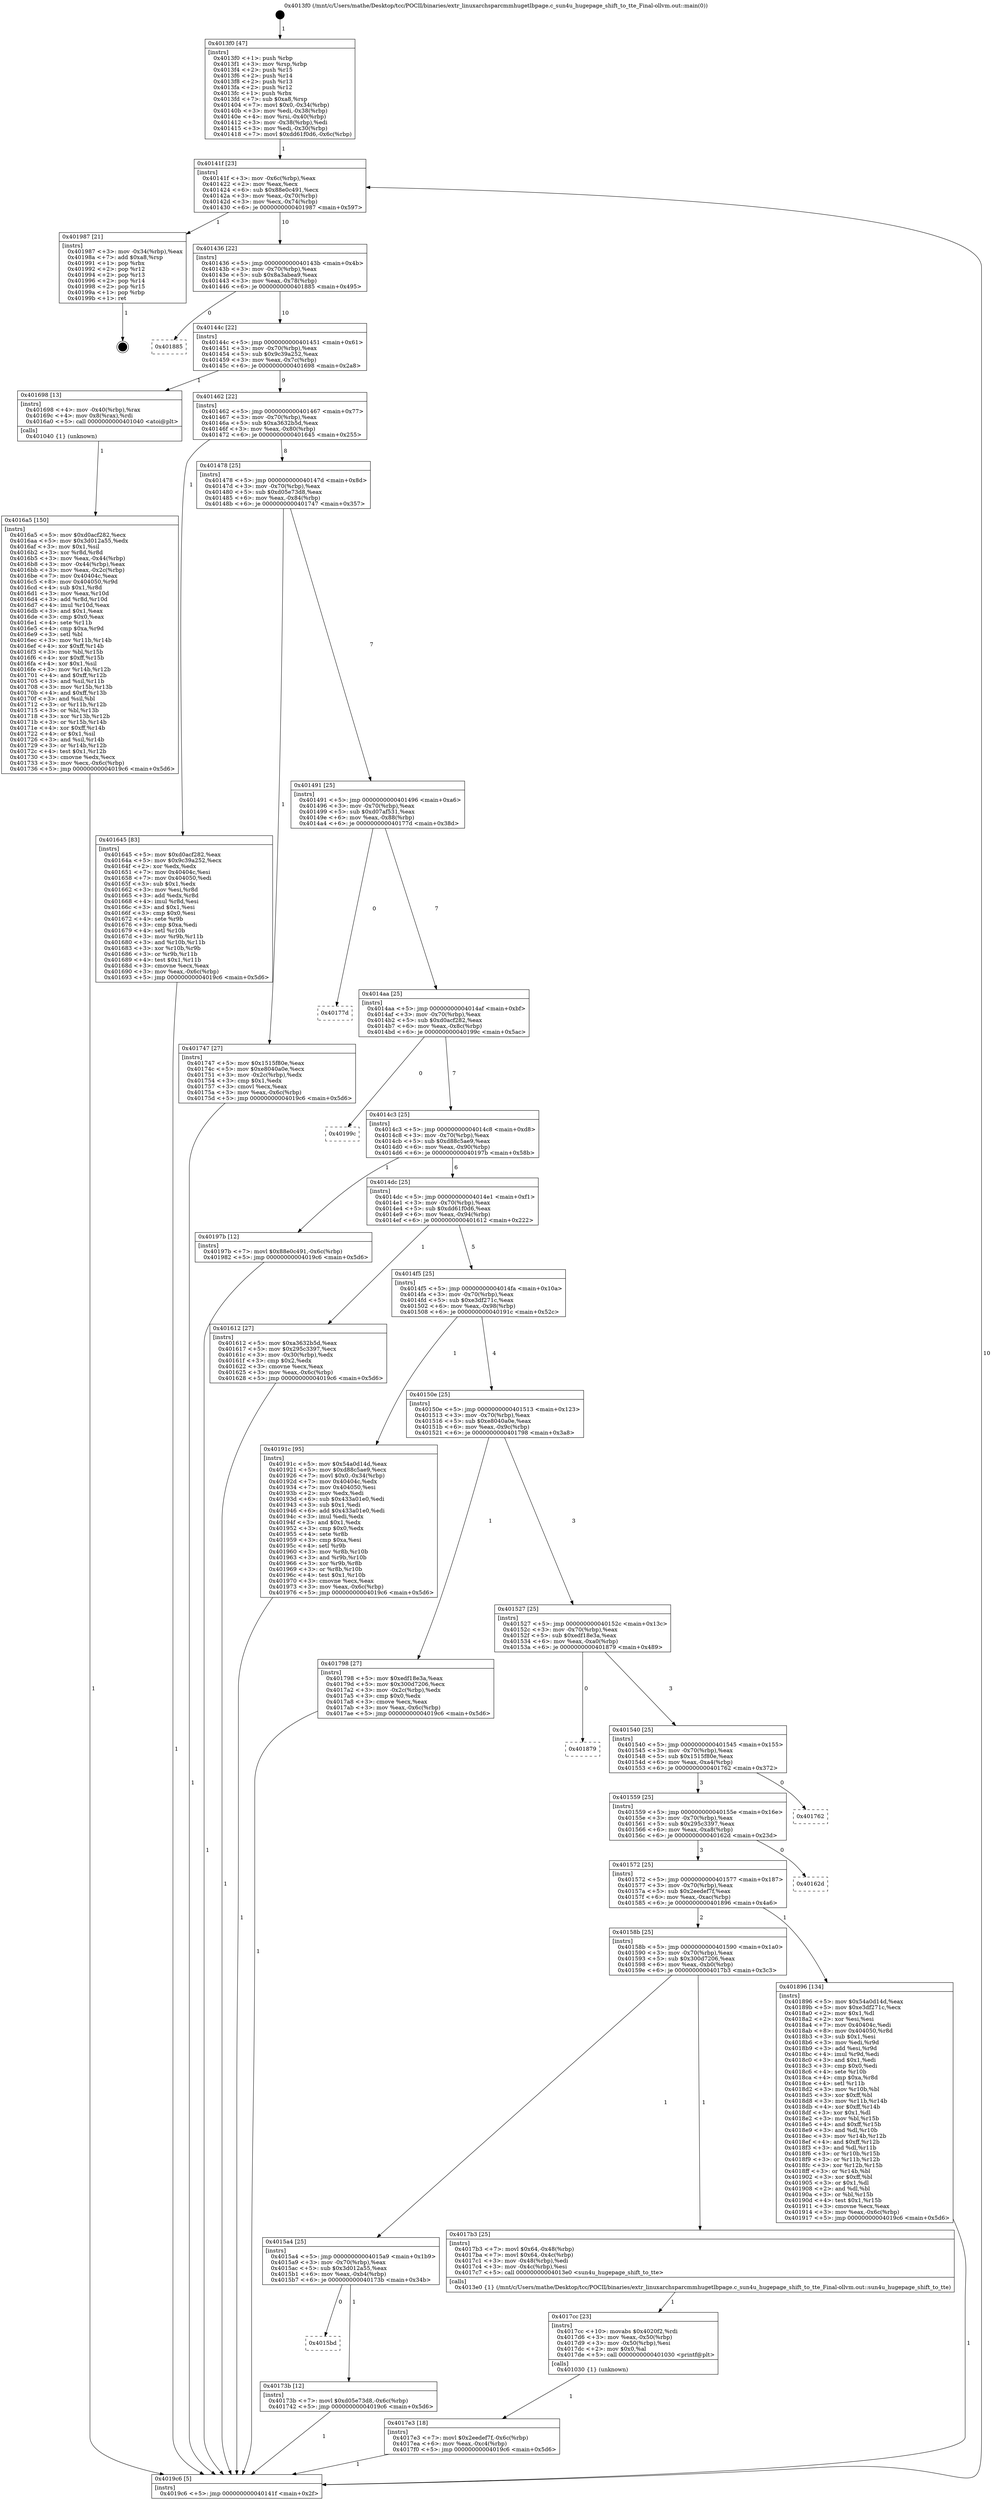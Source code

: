 digraph "0x4013f0" {
  label = "0x4013f0 (/mnt/c/Users/mathe/Desktop/tcc/POCII/binaries/extr_linuxarchsparcmmhugetlbpage.c_sun4u_hugepage_shift_to_tte_Final-ollvm.out::main(0))"
  labelloc = "t"
  node[shape=record]

  Entry [label="",width=0.3,height=0.3,shape=circle,fillcolor=black,style=filled]
  "0x40141f" [label="{
     0x40141f [23]\l
     | [instrs]\l
     &nbsp;&nbsp;0x40141f \<+3\>: mov -0x6c(%rbp),%eax\l
     &nbsp;&nbsp;0x401422 \<+2\>: mov %eax,%ecx\l
     &nbsp;&nbsp;0x401424 \<+6\>: sub $0x88e0c491,%ecx\l
     &nbsp;&nbsp;0x40142a \<+3\>: mov %eax,-0x70(%rbp)\l
     &nbsp;&nbsp;0x40142d \<+3\>: mov %ecx,-0x74(%rbp)\l
     &nbsp;&nbsp;0x401430 \<+6\>: je 0000000000401987 \<main+0x597\>\l
  }"]
  "0x401987" [label="{
     0x401987 [21]\l
     | [instrs]\l
     &nbsp;&nbsp;0x401987 \<+3\>: mov -0x34(%rbp),%eax\l
     &nbsp;&nbsp;0x40198a \<+7\>: add $0xa8,%rsp\l
     &nbsp;&nbsp;0x401991 \<+1\>: pop %rbx\l
     &nbsp;&nbsp;0x401992 \<+2\>: pop %r12\l
     &nbsp;&nbsp;0x401994 \<+2\>: pop %r13\l
     &nbsp;&nbsp;0x401996 \<+2\>: pop %r14\l
     &nbsp;&nbsp;0x401998 \<+2\>: pop %r15\l
     &nbsp;&nbsp;0x40199a \<+1\>: pop %rbp\l
     &nbsp;&nbsp;0x40199b \<+1\>: ret\l
  }"]
  "0x401436" [label="{
     0x401436 [22]\l
     | [instrs]\l
     &nbsp;&nbsp;0x401436 \<+5\>: jmp 000000000040143b \<main+0x4b\>\l
     &nbsp;&nbsp;0x40143b \<+3\>: mov -0x70(%rbp),%eax\l
     &nbsp;&nbsp;0x40143e \<+5\>: sub $0x8a3abea9,%eax\l
     &nbsp;&nbsp;0x401443 \<+3\>: mov %eax,-0x78(%rbp)\l
     &nbsp;&nbsp;0x401446 \<+6\>: je 0000000000401885 \<main+0x495\>\l
  }"]
  Exit [label="",width=0.3,height=0.3,shape=circle,fillcolor=black,style=filled,peripheries=2]
  "0x401885" [label="{
     0x401885\l
  }", style=dashed]
  "0x40144c" [label="{
     0x40144c [22]\l
     | [instrs]\l
     &nbsp;&nbsp;0x40144c \<+5\>: jmp 0000000000401451 \<main+0x61\>\l
     &nbsp;&nbsp;0x401451 \<+3\>: mov -0x70(%rbp),%eax\l
     &nbsp;&nbsp;0x401454 \<+5\>: sub $0x9c39a252,%eax\l
     &nbsp;&nbsp;0x401459 \<+3\>: mov %eax,-0x7c(%rbp)\l
     &nbsp;&nbsp;0x40145c \<+6\>: je 0000000000401698 \<main+0x2a8\>\l
  }"]
  "0x4017e3" [label="{
     0x4017e3 [18]\l
     | [instrs]\l
     &nbsp;&nbsp;0x4017e3 \<+7\>: movl $0x2eedef7f,-0x6c(%rbp)\l
     &nbsp;&nbsp;0x4017ea \<+6\>: mov %eax,-0xc4(%rbp)\l
     &nbsp;&nbsp;0x4017f0 \<+5\>: jmp 00000000004019c6 \<main+0x5d6\>\l
  }"]
  "0x401698" [label="{
     0x401698 [13]\l
     | [instrs]\l
     &nbsp;&nbsp;0x401698 \<+4\>: mov -0x40(%rbp),%rax\l
     &nbsp;&nbsp;0x40169c \<+4\>: mov 0x8(%rax),%rdi\l
     &nbsp;&nbsp;0x4016a0 \<+5\>: call 0000000000401040 \<atoi@plt\>\l
     | [calls]\l
     &nbsp;&nbsp;0x401040 \{1\} (unknown)\l
  }"]
  "0x401462" [label="{
     0x401462 [22]\l
     | [instrs]\l
     &nbsp;&nbsp;0x401462 \<+5\>: jmp 0000000000401467 \<main+0x77\>\l
     &nbsp;&nbsp;0x401467 \<+3\>: mov -0x70(%rbp),%eax\l
     &nbsp;&nbsp;0x40146a \<+5\>: sub $0xa3632b5d,%eax\l
     &nbsp;&nbsp;0x40146f \<+3\>: mov %eax,-0x80(%rbp)\l
     &nbsp;&nbsp;0x401472 \<+6\>: je 0000000000401645 \<main+0x255\>\l
  }"]
  "0x4017cc" [label="{
     0x4017cc [23]\l
     | [instrs]\l
     &nbsp;&nbsp;0x4017cc \<+10\>: movabs $0x4020f2,%rdi\l
     &nbsp;&nbsp;0x4017d6 \<+3\>: mov %eax,-0x50(%rbp)\l
     &nbsp;&nbsp;0x4017d9 \<+3\>: mov -0x50(%rbp),%esi\l
     &nbsp;&nbsp;0x4017dc \<+2\>: mov $0x0,%al\l
     &nbsp;&nbsp;0x4017de \<+5\>: call 0000000000401030 \<printf@plt\>\l
     | [calls]\l
     &nbsp;&nbsp;0x401030 \{1\} (unknown)\l
  }"]
  "0x401645" [label="{
     0x401645 [83]\l
     | [instrs]\l
     &nbsp;&nbsp;0x401645 \<+5\>: mov $0xd0acf282,%eax\l
     &nbsp;&nbsp;0x40164a \<+5\>: mov $0x9c39a252,%ecx\l
     &nbsp;&nbsp;0x40164f \<+2\>: xor %edx,%edx\l
     &nbsp;&nbsp;0x401651 \<+7\>: mov 0x40404c,%esi\l
     &nbsp;&nbsp;0x401658 \<+7\>: mov 0x404050,%edi\l
     &nbsp;&nbsp;0x40165f \<+3\>: sub $0x1,%edx\l
     &nbsp;&nbsp;0x401662 \<+3\>: mov %esi,%r8d\l
     &nbsp;&nbsp;0x401665 \<+3\>: add %edx,%r8d\l
     &nbsp;&nbsp;0x401668 \<+4\>: imul %r8d,%esi\l
     &nbsp;&nbsp;0x40166c \<+3\>: and $0x1,%esi\l
     &nbsp;&nbsp;0x40166f \<+3\>: cmp $0x0,%esi\l
     &nbsp;&nbsp;0x401672 \<+4\>: sete %r9b\l
     &nbsp;&nbsp;0x401676 \<+3\>: cmp $0xa,%edi\l
     &nbsp;&nbsp;0x401679 \<+4\>: setl %r10b\l
     &nbsp;&nbsp;0x40167d \<+3\>: mov %r9b,%r11b\l
     &nbsp;&nbsp;0x401680 \<+3\>: and %r10b,%r11b\l
     &nbsp;&nbsp;0x401683 \<+3\>: xor %r10b,%r9b\l
     &nbsp;&nbsp;0x401686 \<+3\>: or %r9b,%r11b\l
     &nbsp;&nbsp;0x401689 \<+4\>: test $0x1,%r11b\l
     &nbsp;&nbsp;0x40168d \<+3\>: cmovne %ecx,%eax\l
     &nbsp;&nbsp;0x401690 \<+3\>: mov %eax,-0x6c(%rbp)\l
     &nbsp;&nbsp;0x401693 \<+5\>: jmp 00000000004019c6 \<main+0x5d6\>\l
  }"]
  "0x401478" [label="{
     0x401478 [25]\l
     | [instrs]\l
     &nbsp;&nbsp;0x401478 \<+5\>: jmp 000000000040147d \<main+0x8d\>\l
     &nbsp;&nbsp;0x40147d \<+3\>: mov -0x70(%rbp),%eax\l
     &nbsp;&nbsp;0x401480 \<+5\>: sub $0xd05e73d8,%eax\l
     &nbsp;&nbsp;0x401485 \<+6\>: mov %eax,-0x84(%rbp)\l
     &nbsp;&nbsp;0x40148b \<+6\>: je 0000000000401747 \<main+0x357\>\l
  }"]
  "0x4015bd" [label="{
     0x4015bd\l
  }", style=dashed]
  "0x401747" [label="{
     0x401747 [27]\l
     | [instrs]\l
     &nbsp;&nbsp;0x401747 \<+5\>: mov $0x1515f80e,%eax\l
     &nbsp;&nbsp;0x40174c \<+5\>: mov $0xe8040a0e,%ecx\l
     &nbsp;&nbsp;0x401751 \<+3\>: mov -0x2c(%rbp),%edx\l
     &nbsp;&nbsp;0x401754 \<+3\>: cmp $0x1,%edx\l
     &nbsp;&nbsp;0x401757 \<+3\>: cmovl %ecx,%eax\l
     &nbsp;&nbsp;0x40175a \<+3\>: mov %eax,-0x6c(%rbp)\l
     &nbsp;&nbsp;0x40175d \<+5\>: jmp 00000000004019c6 \<main+0x5d6\>\l
  }"]
  "0x401491" [label="{
     0x401491 [25]\l
     | [instrs]\l
     &nbsp;&nbsp;0x401491 \<+5\>: jmp 0000000000401496 \<main+0xa6\>\l
     &nbsp;&nbsp;0x401496 \<+3\>: mov -0x70(%rbp),%eax\l
     &nbsp;&nbsp;0x401499 \<+5\>: sub $0xd07af531,%eax\l
     &nbsp;&nbsp;0x40149e \<+6\>: mov %eax,-0x88(%rbp)\l
     &nbsp;&nbsp;0x4014a4 \<+6\>: je 000000000040177d \<main+0x38d\>\l
  }"]
  "0x40173b" [label="{
     0x40173b [12]\l
     | [instrs]\l
     &nbsp;&nbsp;0x40173b \<+7\>: movl $0xd05e73d8,-0x6c(%rbp)\l
     &nbsp;&nbsp;0x401742 \<+5\>: jmp 00000000004019c6 \<main+0x5d6\>\l
  }"]
  "0x40177d" [label="{
     0x40177d\l
  }", style=dashed]
  "0x4014aa" [label="{
     0x4014aa [25]\l
     | [instrs]\l
     &nbsp;&nbsp;0x4014aa \<+5\>: jmp 00000000004014af \<main+0xbf\>\l
     &nbsp;&nbsp;0x4014af \<+3\>: mov -0x70(%rbp),%eax\l
     &nbsp;&nbsp;0x4014b2 \<+5\>: sub $0xd0acf282,%eax\l
     &nbsp;&nbsp;0x4014b7 \<+6\>: mov %eax,-0x8c(%rbp)\l
     &nbsp;&nbsp;0x4014bd \<+6\>: je 000000000040199c \<main+0x5ac\>\l
  }"]
  "0x4015a4" [label="{
     0x4015a4 [25]\l
     | [instrs]\l
     &nbsp;&nbsp;0x4015a4 \<+5\>: jmp 00000000004015a9 \<main+0x1b9\>\l
     &nbsp;&nbsp;0x4015a9 \<+3\>: mov -0x70(%rbp),%eax\l
     &nbsp;&nbsp;0x4015ac \<+5\>: sub $0x3d012a55,%eax\l
     &nbsp;&nbsp;0x4015b1 \<+6\>: mov %eax,-0xb4(%rbp)\l
     &nbsp;&nbsp;0x4015b7 \<+6\>: je 000000000040173b \<main+0x34b\>\l
  }"]
  "0x40199c" [label="{
     0x40199c\l
  }", style=dashed]
  "0x4014c3" [label="{
     0x4014c3 [25]\l
     | [instrs]\l
     &nbsp;&nbsp;0x4014c3 \<+5\>: jmp 00000000004014c8 \<main+0xd8\>\l
     &nbsp;&nbsp;0x4014c8 \<+3\>: mov -0x70(%rbp),%eax\l
     &nbsp;&nbsp;0x4014cb \<+5\>: sub $0xd88c5ae9,%eax\l
     &nbsp;&nbsp;0x4014d0 \<+6\>: mov %eax,-0x90(%rbp)\l
     &nbsp;&nbsp;0x4014d6 \<+6\>: je 000000000040197b \<main+0x58b\>\l
  }"]
  "0x4017b3" [label="{
     0x4017b3 [25]\l
     | [instrs]\l
     &nbsp;&nbsp;0x4017b3 \<+7\>: movl $0x64,-0x48(%rbp)\l
     &nbsp;&nbsp;0x4017ba \<+7\>: movl $0x64,-0x4c(%rbp)\l
     &nbsp;&nbsp;0x4017c1 \<+3\>: mov -0x48(%rbp),%edi\l
     &nbsp;&nbsp;0x4017c4 \<+3\>: mov -0x4c(%rbp),%esi\l
     &nbsp;&nbsp;0x4017c7 \<+5\>: call 00000000004013e0 \<sun4u_hugepage_shift_to_tte\>\l
     | [calls]\l
     &nbsp;&nbsp;0x4013e0 \{1\} (/mnt/c/Users/mathe/Desktop/tcc/POCII/binaries/extr_linuxarchsparcmmhugetlbpage.c_sun4u_hugepage_shift_to_tte_Final-ollvm.out::sun4u_hugepage_shift_to_tte)\l
  }"]
  "0x40197b" [label="{
     0x40197b [12]\l
     | [instrs]\l
     &nbsp;&nbsp;0x40197b \<+7\>: movl $0x88e0c491,-0x6c(%rbp)\l
     &nbsp;&nbsp;0x401982 \<+5\>: jmp 00000000004019c6 \<main+0x5d6\>\l
  }"]
  "0x4014dc" [label="{
     0x4014dc [25]\l
     | [instrs]\l
     &nbsp;&nbsp;0x4014dc \<+5\>: jmp 00000000004014e1 \<main+0xf1\>\l
     &nbsp;&nbsp;0x4014e1 \<+3\>: mov -0x70(%rbp),%eax\l
     &nbsp;&nbsp;0x4014e4 \<+5\>: sub $0xdd61f0d6,%eax\l
     &nbsp;&nbsp;0x4014e9 \<+6\>: mov %eax,-0x94(%rbp)\l
     &nbsp;&nbsp;0x4014ef \<+6\>: je 0000000000401612 \<main+0x222\>\l
  }"]
  "0x40158b" [label="{
     0x40158b [25]\l
     | [instrs]\l
     &nbsp;&nbsp;0x40158b \<+5\>: jmp 0000000000401590 \<main+0x1a0\>\l
     &nbsp;&nbsp;0x401590 \<+3\>: mov -0x70(%rbp),%eax\l
     &nbsp;&nbsp;0x401593 \<+5\>: sub $0x300d7206,%eax\l
     &nbsp;&nbsp;0x401598 \<+6\>: mov %eax,-0xb0(%rbp)\l
     &nbsp;&nbsp;0x40159e \<+6\>: je 00000000004017b3 \<main+0x3c3\>\l
  }"]
  "0x401612" [label="{
     0x401612 [27]\l
     | [instrs]\l
     &nbsp;&nbsp;0x401612 \<+5\>: mov $0xa3632b5d,%eax\l
     &nbsp;&nbsp;0x401617 \<+5\>: mov $0x295c3397,%ecx\l
     &nbsp;&nbsp;0x40161c \<+3\>: mov -0x30(%rbp),%edx\l
     &nbsp;&nbsp;0x40161f \<+3\>: cmp $0x2,%edx\l
     &nbsp;&nbsp;0x401622 \<+3\>: cmovne %ecx,%eax\l
     &nbsp;&nbsp;0x401625 \<+3\>: mov %eax,-0x6c(%rbp)\l
     &nbsp;&nbsp;0x401628 \<+5\>: jmp 00000000004019c6 \<main+0x5d6\>\l
  }"]
  "0x4014f5" [label="{
     0x4014f5 [25]\l
     | [instrs]\l
     &nbsp;&nbsp;0x4014f5 \<+5\>: jmp 00000000004014fa \<main+0x10a\>\l
     &nbsp;&nbsp;0x4014fa \<+3\>: mov -0x70(%rbp),%eax\l
     &nbsp;&nbsp;0x4014fd \<+5\>: sub $0xe3df271c,%eax\l
     &nbsp;&nbsp;0x401502 \<+6\>: mov %eax,-0x98(%rbp)\l
     &nbsp;&nbsp;0x401508 \<+6\>: je 000000000040191c \<main+0x52c\>\l
  }"]
  "0x4019c6" [label="{
     0x4019c6 [5]\l
     | [instrs]\l
     &nbsp;&nbsp;0x4019c6 \<+5\>: jmp 000000000040141f \<main+0x2f\>\l
  }"]
  "0x4013f0" [label="{
     0x4013f0 [47]\l
     | [instrs]\l
     &nbsp;&nbsp;0x4013f0 \<+1\>: push %rbp\l
     &nbsp;&nbsp;0x4013f1 \<+3\>: mov %rsp,%rbp\l
     &nbsp;&nbsp;0x4013f4 \<+2\>: push %r15\l
     &nbsp;&nbsp;0x4013f6 \<+2\>: push %r14\l
     &nbsp;&nbsp;0x4013f8 \<+2\>: push %r13\l
     &nbsp;&nbsp;0x4013fa \<+2\>: push %r12\l
     &nbsp;&nbsp;0x4013fc \<+1\>: push %rbx\l
     &nbsp;&nbsp;0x4013fd \<+7\>: sub $0xa8,%rsp\l
     &nbsp;&nbsp;0x401404 \<+7\>: movl $0x0,-0x34(%rbp)\l
     &nbsp;&nbsp;0x40140b \<+3\>: mov %edi,-0x38(%rbp)\l
     &nbsp;&nbsp;0x40140e \<+4\>: mov %rsi,-0x40(%rbp)\l
     &nbsp;&nbsp;0x401412 \<+3\>: mov -0x38(%rbp),%edi\l
     &nbsp;&nbsp;0x401415 \<+3\>: mov %edi,-0x30(%rbp)\l
     &nbsp;&nbsp;0x401418 \<+7\>: movl $0xdd61f0d6,-0x6c(%rbp)\l
  }"]
  "0x4016a5" [label="{
     0x4016a5 [150]\l
     | [instrs]\l
     &nbsp;&nbsp;0x4016a5 \<+5\>: mov $0xd0acf282,%ecx\l
     &nbsp;&nbsp;0x4016aa \<+5\>: mov $0x3d012a55,%edx\l
     &nbsp;&nbsp;0x4016af \<+3\>: mov $0x1,%sil\l
     &nbsp;&nbsp;0x4016b2 \<+3\>: xor %r8d,%r8d\l
     &nbsp;&nbsp;0x4016b5 \<+3\>: mov %eax,-0x44(%rbp)\l
     &nbsp;&nbsp;0x4016b8 \<+3\>: mov -0x44(%rbp),%eax\l
     &nbsp;&nbsp;0x4016bb \<+3\>: mov %eax,-0x2c(%rbp)\l
     &nbsp;&nbsp;0x4016be \<+7\>: mov 0x40404c,%eax\l
     &nbsp;&nbsp;0x4016c5 \<+8\>: mov 0x404050,%r9d\l
     &nbsp;&nbsp;0x4016cd \<+4\>: sub $0x1,%r8d\l
     &nbsp;&nbsp;0x4016d1 \<+3\>: mov %eax,%r10d\l
     &nbsp;&nbsp;0x4016d4 \<+3\>: add %r8d,%r10d\l
     &nbsp;&nbsp;0x4016d7 \<+4\>: imul %r10d,%eax\l
     &nbsp;&nbsp;0x4016db \<+3\>: and $0x1,%eax\l
     &nbsp;&nbsp;0x4016de \<+3\>: cmp $0x0,%eax\l
     &nbsp;&nbsp;0x4016e1 \<+4\>: sete %r11b\l
     &nbsp;&nbsp;0x4016e5 \<+4\>: cmp $0xa,%r9d\l
     &nbsp;&nbsp;0x4016e9 \<+3\>: setl %bl\l
     &nbsp;&nbsp;0x4016ec \<+3\>: mov %r11b,%r14b\l
     &nbsp;&nbsp;0x4016ef \<+4\>: xor $0xff,%r14b\l
     &nbsp;&nbsp;0x4016f3 \<+3\>: mov %bl,%r15b\l
     &nbsp;&nbsp;0x4016f6 \<+4\>: xor $0xff,%r15b\l
     &nbsp;&nbsp;0x4016fa \<+4\>: xor $0x1,%sil\l
     &nbsp;&nbsp;0x4016fe \<+3\>: mov %r14b,%r12b\l
     &nbsp;&nbsp;0x401701 \<+4\>: and $0xff,%r12b\l
     &nbsp;&nbsp;0x401705 \<+3\>: and %sil,%r11b\l
     &nbsp;&nbsp;0x401708 \<+3\>: mov %r15b,%r13b\l
     &nbsp;&nbsp;0x40170b \<+4\>: and $0xff,%r13b\l
     &nbsp;&nbsp;0x40170f \<+3\>: and %sil,%bl\l
     &nbsp;&nbsp;0x401712 \<+3\>: or %r11b,%r12b\l
     &nbsp;&nbsp;0x401715 \<+3\>: or %bl,%r13b\l
     &nbsp;&nbsp;0x401718 \<+3\>: xor %r13b,%r12b\l
     &nbsp;&nbsp;0x40171b \<+3\>: or %r15b,%r14b\l
     &nbsp;&nbsp;0x40171e \<+4\>: xor $0xff,%r14b\l
     &nbsp;&nbsp;0x401722 \<+4\>: or $0x1,%sil\l
     &nbsp;&nbsp;0x401726 \<+3\>: and %sil,%r14b\l
     &nbsp;&nbsp;0x401729 \<+3\>: or %r14b,%r12b\l
     &nbsp;&nbsp;0x40172c \<+4\>: test $0x1,%r12b\l
     &nbsp;&nbsp;0x401730 \<+3\>: cmovne %edx,%ecx\l
     &nbsp;&nbsp;0x401733 \<+3\>: mov %ecx,-0x6c(%rbp)\l
     &nbsp;&nbsp;0x401736 \<+5\>: jmp 00000000004019c6 \<main+0x5d6\>\l
  }"]
  "0x401896" [label="{
     0x401896 [134]\l
     | [instrs]\l
     &nbsp;&nbsp;0x401896 \<+5\>: mov $0x54a0d14d,%eax\l
     &nbsp;&nbsp;0x40189b \<+5\>: mov $0xe3df271c,%ecx\l
     &nbsp;&nbsp;0x4018a0 \<+2\>: mov $0x1,%dl\l
     &nbsp;&nbsp;0x4018a2 \<+2\>: xor %esi,%esi\l
     &nbsp;&nbsp;0x4018a4 \<+7\>: mov 0x40404c,%edi\l
     &nbsp;&nbsp;0x4018ab \<+8\>: mov 0x404050,%r8d\l
     &nbsp;&nbsp;0x4018b3 \<+3\>: sub $0x1,%esi\l
     &nbsp;&nbsp;0x4018b6 \<+3\>: mov %edi,%r9d\l
     &nbsp;&nbsp;0x4018b9 \<+3\>: add %esi,%r9d\l
     &nbsp;&nbsp;0x4018bc \<+4\>: imul %r9d,%edi\l
     &nbsp;&nbsp;0x4018c0 \<+3\>: and $0x1,%edi\l
     &nbsp;&nbsp;0x4018c3 \<+3\>: cmp $0x0,%edi\l
     &nbsp;&nbsp;0x4018c6 \<+4\>: sete %r10b\l
     &nbsp;&nbsp;0x4018ca \<+4\>: cmp $0xa,%r8d\l
     &nbsp;&nbsp;0x4018ce \<+4\>: setl %r11b\l
     &nbsp;&nbsp;0x4018d2 \<+3\>: mov %r10b,%bl\l
     &nbsp;&nbsp;0x4018d5 \<+3\>: xor $0xff,%bl\l
     &nbsp;&nbsp;0x4018d8 \<+3\>: mov %r11b,%r14b\l
     &nbsp;&nbsp;0x4018db \<+4\>: xor $0xff,%r14b\l
     &nbsp;&nbsp;0x4018df \<+3\>: xor $0x1,%dl\l
     &nbsp;&nbsp;0x4018e2 \<+3\>: mov %bl,%r15b\l
     &nbsp;&nbsp;0x4018e5 \<+4\>: and $0xff,%r15b\l
     &nbsp;&nbsp;0x4018e9 \<+3\>: and %dl,%r10b\l
     &nbsp;&nbsp;0x4018ec \<+3\>: mov %r14b,%r12b\l
     &nbsp;&nbsp;0x4018ef \<+4\>: and $0xff,%r12b\l
     &nbsp;&nbsp;0x4018f3 \<+3\>: and %dl,%r11b\l
     &nbsp;&nbsp;0x4018f6 \<+3\>: or %r10b,%r15b\l
     &nbsp;&nbsp;0x4018f9 \<+3\>: or %r11b,%r12b\l
     &nbsp;&nbsp;0x4018fc \<+3\>: xor %r12b,%r15b\l
     &nbsp;&nbsp;0x4018ff \<+3\>: or %r14b,%bl\l
     &nbsp;&nbsp;0x401902 \<+3\>: xor $0xff,%bl\l
     &nbsp;&nbsp;0x401905 \<+3\>: or $0x1,%dl\l
     &nbsp;&nbsp;0x401908 \<+2\>: and %dl,%bl\l
     &nbsp;&nbsp;0x40190a \<+3\>: or %bl,%r15b\l
     &nbsp;&nbsp;0x40190d \<+4\>: test $0x1,%r15b\l
     &nbsp;&nbsp;0x401911 \<+3\>: cmovne %ecx,%eax\l
     &nbsp;&nbsp;0x401914 \<+3\>: mov %eax,-0x6c(%rbp)\l
     &nbsp;&nbsp;0x401917 \<+5\>: jmp 00000000004019c6 \<main+0x5d6\>\l
  }"]
  "0x40191c" [label="{
     0x40191c [95]\l
     | [instrs]\l
     &nbsp;&nbsp;0x40191c \<+5\>: mov $0x54a0d14d,%eax\l
     &nbsp;&nbsp;0x401921 \<+5\>: mov $0xd88c5ae9,%ecx\l
     &nbsp;&nbsp;0x401926 \<+7\>: movl $0x0,-0x34(%rbp)\l
     &nbsp;&nbsp;0x40192d \<+7\>: mov 0x40404c,%edx\l
     &nbsp;&nbsp;0x401934 \<+7\>: mov 0x404050,%esi\l
     &nbsp;&nbsp;0x40193b \<+2\>: mov %edx,%edi\l
     &nbsp;&nbsp;0x40193d \<+6\>: sub $0x433a01e0,%edi\l
     &nbsp;&nbsp;0x401943 \<+3\>: sub $0x1,%edi\l
     &nbsp;&nbsp;0x401946 \<+6\>: add $0x433a01e0,%edi\l
     &nbsp;&nbsp;0x40194c \<+3\>: imul %edi,%edx\l
     &nbsp;&nbsp;0x40194f \<+3\>: and $0x1,%edx\l
     &nbsp;&nbsp;0x401952 \<+3\>: cmp $0x0,%edx\l
     &nbsp;&nbsp;0x401955 \<+4\>: sete %r8b\l
     &nbsp;&nbsp;0x401959 \<+3\>: cmp $0xa,%esi\l
     &nbsp;&nbsp;0x40195c \<+4\>: setl %r9b\l
     &nbsp;&nbsp;0x401960 \<+3\>: mov %r8b,%r10b\l
     &nbsp;&nbsp;0x401963 \<+3\>: and %r9b,%r10b\l
     &nbsp;&nbsp;0x401966 \<+3\>: xor %r9b,%r8b\l
     &nbsp;&nbsp;0x401969 \<+3\>: or %r8b,%r10b\l
     &nbsp;&nbsp;0x40196c \<+4\>: test $0x1,%r10b\l
     &nbsp;&nbsp;0x401970 \<+3\>: cmovne %ecx,%eax\l
     &nbsp;&nbsp;0x401973 \<+3\>: mov %eax,-0x6c(%rbp)\l
     &nbsp;&nbsp;0x401976 \<+5\>: jmp 00000000004019c6 \<main+0x5d6\>\l
  }"]
  "0x40150e" [label="{
     0x40150e [25]\l
     | [instrs]\l
     &nbsp;&nbsp;0x40150e \<+5\>: jmp 0000000000401513 \<main+0x123\>\l
     &nbsp;&nbsp;0x401513 \<+3\>: mov -0x70(%rbp),%eax\l
     &nbsp;&nbsp;0x401516 \<+5\>: sub $0xe8040a0e,%eax\l
     &nbsp;&nbsp;0x40151b \<+6\>: mov %eax,-0x9c(%rbp)\l
     &nbsp;&nbsp;0x401521 \<+6\>: je 0000000000401798 \<main+0x3a8\>\l
  }"]
  "0x401572" [label="{
     0x401572 [25]\l
     | [instrs]\l
     &nbsp;&nbsp;0x401572 \<+5\>: jmp 0000000000401577 \<main+0x187\>\l
     &nbsp;&nbsp;0x401577 \<+3\>: mov -0x70(%rbp),%eax\l
     &nbsp;&nbsp;0x40157a \<+5\>: sub $0x2eedef7f,%eax\l
     &nbsp;&nbsp;0x40157f \<+6\>: mov %eax,-0xac(%rbp)\l
     &nbsp;&nbsp;0x401585 \<+6\>: je 0000000000401896 \<main+0x4a6\>\l
  }"]
  "0x401798" [label="{
     0x401798 [27]\l
     | [instrs]\l
     &nbsp;&nbsp;0x401798 \<+5\>: mov $0xedf18e3a,%eax\l
     &nbsp;&nbsp;0x40179d \<+5\>: mov $0x300d7206,%ecx\l
     &nbsp;&nbsp;0x4017a2 \<+3\>: mov -0x2c(%rbp),%edx\l
     &nbsp;&nbsp;0x4017a5 \<+3\>: cmp $0x0,%edx\l
     &nbsp;&nbsp;0x4017a8 \<+3\>: cmove %ecx,%eax\l
     &nbsp;&nbsp;0x4017ab \<+3\>: mov %eax,-0x6c(%rbp)\l
     &nbsp;&nbsp;0x4017ae \<+5\>: jmp 00000000004019c6 \<main+0x5d6\>\l
  }"]
  "0x401527" [label="{
     0x401527 [25]\l
     | [instrs]\l
     &nbsp;&nbsp;0x401527 \<+5\>: jmp 000000000040152c \<main+0x13c\>\l
     &nbsp;&nbsp;0x40152c \<+3\>: mov -0x70(%rbp),%eax\l
     &nbsp;&nbsp;0x40152f \<+5\>: sub $0xedf18e3a,%eax\l
     &nbsp;&nbsp;0x401534 \<+6\>: mov %eax,-0xa0(%rbp)\l
     &nbsp;&nbsp;0x40153a \<+6\>: je 0000000000401879 \<main+0x489\>\l
  }"]
  "0x40162d" [label="{
     0x40162d\l
  }", style=dashed]
  "0x401879" [label="{
     0x401879\l
  }", style=dashed]
  "0x401540" [label="{
     0x401540 [25]\l
     | [instrs]\l
     &nbsp;&nbsp;0x401540 \<+5\>: jmp 0000000000401545 \<main+0x155\>\l
     &nbsp;&nbsp;0x401545 \<+3\>: mov -0x70(%rbp),%eax\l
     &nbsp;&nbsp;0x401548 \<+5\>: sub $0x1515f80e,%eax\l
     &nbsp;&nbsp;0x40154d \<+6\>: mov %eax,-0xa4(%rbp)\l
     &nbsp;&nbsp;0x401553 \<+6\>: je 0000000000401762 \<main+0x372\>\l
  }"]
  "0x401559" [label="{
     0x401559 [25]\l
     | [instrs]\l
     &nbsp;&nbsp;0x401559 \<+5\>: jmp 000000000040155e \<main+0x16e\>\l
     &nbsp;&nbsp;0x40155e \<+3\>: mov -0x70(%rbp),%eax\l
     &nbsp;&nbsp;0x401561 \<+5\>: sub $0x295c3397,%eax\l
     &nbsp;&nbsp;0x401566 \<+6\>: mov %eax,-0xa8(%rbp)\l
     &nbsp;&nbsp;0x40156c \<+6\>: je 000000000040162d \<main+0x23d\>\l
  }"]
  "0x401762" [label="{
     0x401762\l
  }", style=dashed]
  Entry -> "0x4013f0" [label=" 1"]
  "0x40141f" -> "0x401987" [label=" 1"]
  "0x40141f" -> "0x401436" [label=" 10"]
  "0x401987" -> Exit [label=" 1"]
  "0x401436" -> "0x401885" [label=" 0"]
  "0x401436" -> "0x40144c" [label=" 10"]
  "0x40197b" -> "0x4019c6" [label=" 1"]
  "0x40144c" -> "0x401698" [label=" 1"]
  "0x40144c" -> "0x401462" [label=" 9"]
  "0x40191c" -> "0x4019c6" [label=" 1"]
  "0x401462" -> "0x401645" [label=" 1"]
  "0x401462" -> "0x401478" [label=" 8"]
  "0x401896" -> "0x4019c6" [label=" 1"]
  "0x401478" -> "0x401747" [label=" 1"]
  "0x401478" -> "0x401491" [label=" 7"]
  "0x4017e3" -> "0x4019c6" [label=" 1"]
  "0x401491" -> "0x40177d" [label=" 0"]
  "0x401491" -> "0x4014aa" [label=" 7"]
  "0x4017cc" -> "0x4017e3" [label=" 1"]
  "0x4014aa" -> "0x40199c" [label=" 0"]
  "0x4014aa" -> "0x4014c3" [label=" 7"]
  "0x401798" -> "0x4019c6" [label=" 1"]
  "0x4014c3" -> "0x40197b" [label=" 1"]
  "0x4014c3" -> "0x4014dc" [label=" 6"]
  "0x401747" -> "0x4019c6" [label=" 1"]
  "0x4014dc" -> "0x401612" [label=" 1"]
  "0x4014dc" -> "0x4014f5" [label=" 5"]
  "0x401612" -> "0x4019c6" [label=" 1"]
  "0x4013f0" -> "0x40141f" [label=" 1"]
  "0x4019c6" -> "0x40141f" [label=" 10"]
  "0x401645" -> "0x4019c6" [label=" 1"]
  "0x401698" -> "0x4016a5" [label=" 1"]
  "0x4016a5" -> "0x4019c6" [label=" 1"]
  "0x4015a4" -> "0x4015bd" [label=" 0"]
  "0x4014f5" -> "0x40191c" [label=" 1"]
  "0x4014f5" -> "0x40150e" [label=" 4"]
  "0x4015a4" -> "0x40173b" [label=" 1"]
  "0x40150e" -> "0x401798" [label=" 1"]
  "0x40150e" -> "0x401527" [label=" 3"]
  "0x40158b" -> "0x4015a4" [label=" 1"]
  "0x401527" -> "0x401879" [label=" 0"]
  "0x401527" -> "0x401540" [label=" 3"]
  "0x40158b" -> "0x4017b3" [label=" 1"]
  "0x401540" -> "0x401762" [label=" 0"]
  "0x401540" -> "0x401559" [label=" 3"]
  "0x40173b" -> "0x4019c6" [label=" 1"]
  "0x401559" -> "0x40162d" [label=" 0"]
  "0x401559" -> "0x401572" [label=" 3"]
  "0x4017b3" -> "0x4017cc" [label=" 1"]
  "0x401572" -> "0x401896" [label=" 1"]
  "0x401572" -> "0x40158b" [label=" 2"]
}
